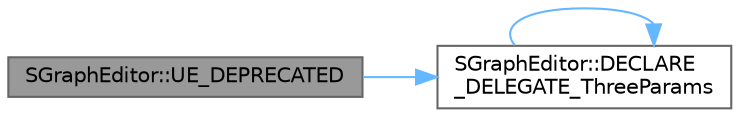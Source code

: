 digraph "SGraphEditor::UE_DEPRECATED"
{
 // INTERACTIVE_SVG=YES
 // LATEX_PDF_SIZE
  bgcolor="transparent";
  edge [fontname=Helvetica,fontsize=10,labelfontname=Helvetica,labelfontsize=10];
  node [fontname=Helvetica,fontsize=10,shape=box,height=0.2,width=0.4];
  rankdir="LR";
  Node1 [id="Node000001",label="SGraphEditor::UE_DEPRECATED",height=0.2,width=0.4,color="gray40", fillcolor="grey60", style="filled", fontcolor="black",tooltip=" "];
  Node1 -> Node2 [id="edge1_Node000001_Node000002",color="steelblue1",style="solid",tooltip=" "];
  Node2 [id="Node000002",label="SGraphEditor::DECLARE\l_DELEGATE_ThreeParams",height=0.2,width=0.4,color="grey40", fillcolor="white", style="filled",URL="$dc/db4/classSGraphEditor.html#aed9a9f488fd3aa3afc2c3685d3a63b6c",tooltip=" "];
  Node2 -> Node2 [id="edge2_Node000002_Node000002",color="steelblue1",style="solid",tooltip=" "];
}
